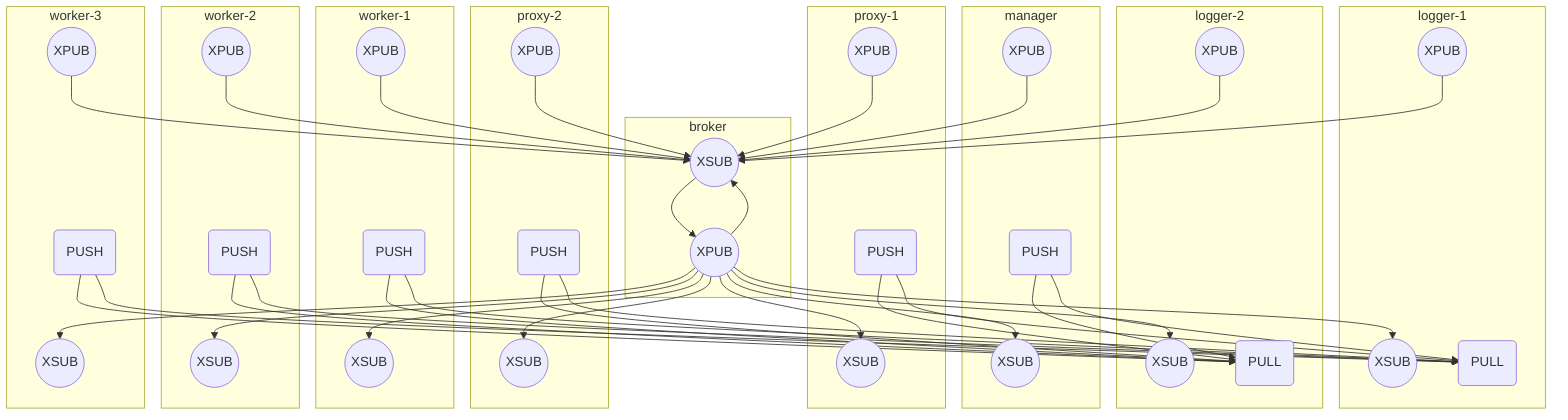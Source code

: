 graph TD

  w1-xpub-->broker-xsub
  broker-xpub-->w1-xsub

  w2-xpub-->broker-xsub
  broker-xpub-->w2-xsub

  w3-xpub-->broker-xsub
  broker-xpub-->w3-xsub

  p1-xpub-->broker-xsub
  broker-xpub-->p1-xsub

  p2-xpub-->broker-xsub
  broker-xpub-->p2-xsub

  l1-xpub-->broker-xsub
  broker-xpub-->l1-xsub

  l2-xpub-->broker-xsub
  broker-xpub-->l2-xsub

  m-xpub-->broker-xsub
  broker-xpub-->m-xsub

  %% Logging
  w1-push-->l1-pull
  w1-push-->l2-pull
  w2-push-->l1-pull
  w2-push-->l2-pull
  w3-push-->l1-pull
  w3-push-->l2-pull
  p1-push-->l1-pull
  p1-push-->l2-pull
  p2-push-->l1-pull
  p2-push-->l2-pull
  m-push-->l1-pull
  m-push-->l2-pull

subgraph broker ["broker"]
  broker-xpub((XPUB))
  broker-xsub((XSUB))
  broker-xpub-->broker-xsub
  broker-xsub-->broker-xpub
end


subgraph l1 [logger-1]
  l1-xpub((XPUB))
  l1-xsub((XSUB))
  l1-pull(PULL)
end

subgraph l2 [logger-2]
  l2-xpub((XPUB))
  l2-xsub((XSUB))
  l2-pull(PULL)
end

subgraph manager
  m-xpub((XPUB))
  m-xsub((XSUB))
  m-push(PUSH)
end

subgraph p1 [proxy-1]
  p1-xpub((XPUB))
  p1-xsub((XSUB))
  p1-push(PUSH)
end

subgraph p2 [proxy-2]
  p2-xpub((XPUB))
  p2-xsub((XSUB))
  p2-push(PUSH)
end

subgraph w1 [worker-1]
  w1-xpub((XPUB))
  w1-xsub((XSUB))
  w1-push(PUSH)
end

subgraph w2 [worker-2]
  w2-xpub((XPUB))
  w2-xsub((XSUB))
  w2-push(PUSH)
end

subgraph w3 [worker-3]
  w3-xpub((XPUB))
  w3-xsub((XSUB))
  w3-push(PUSH)
end